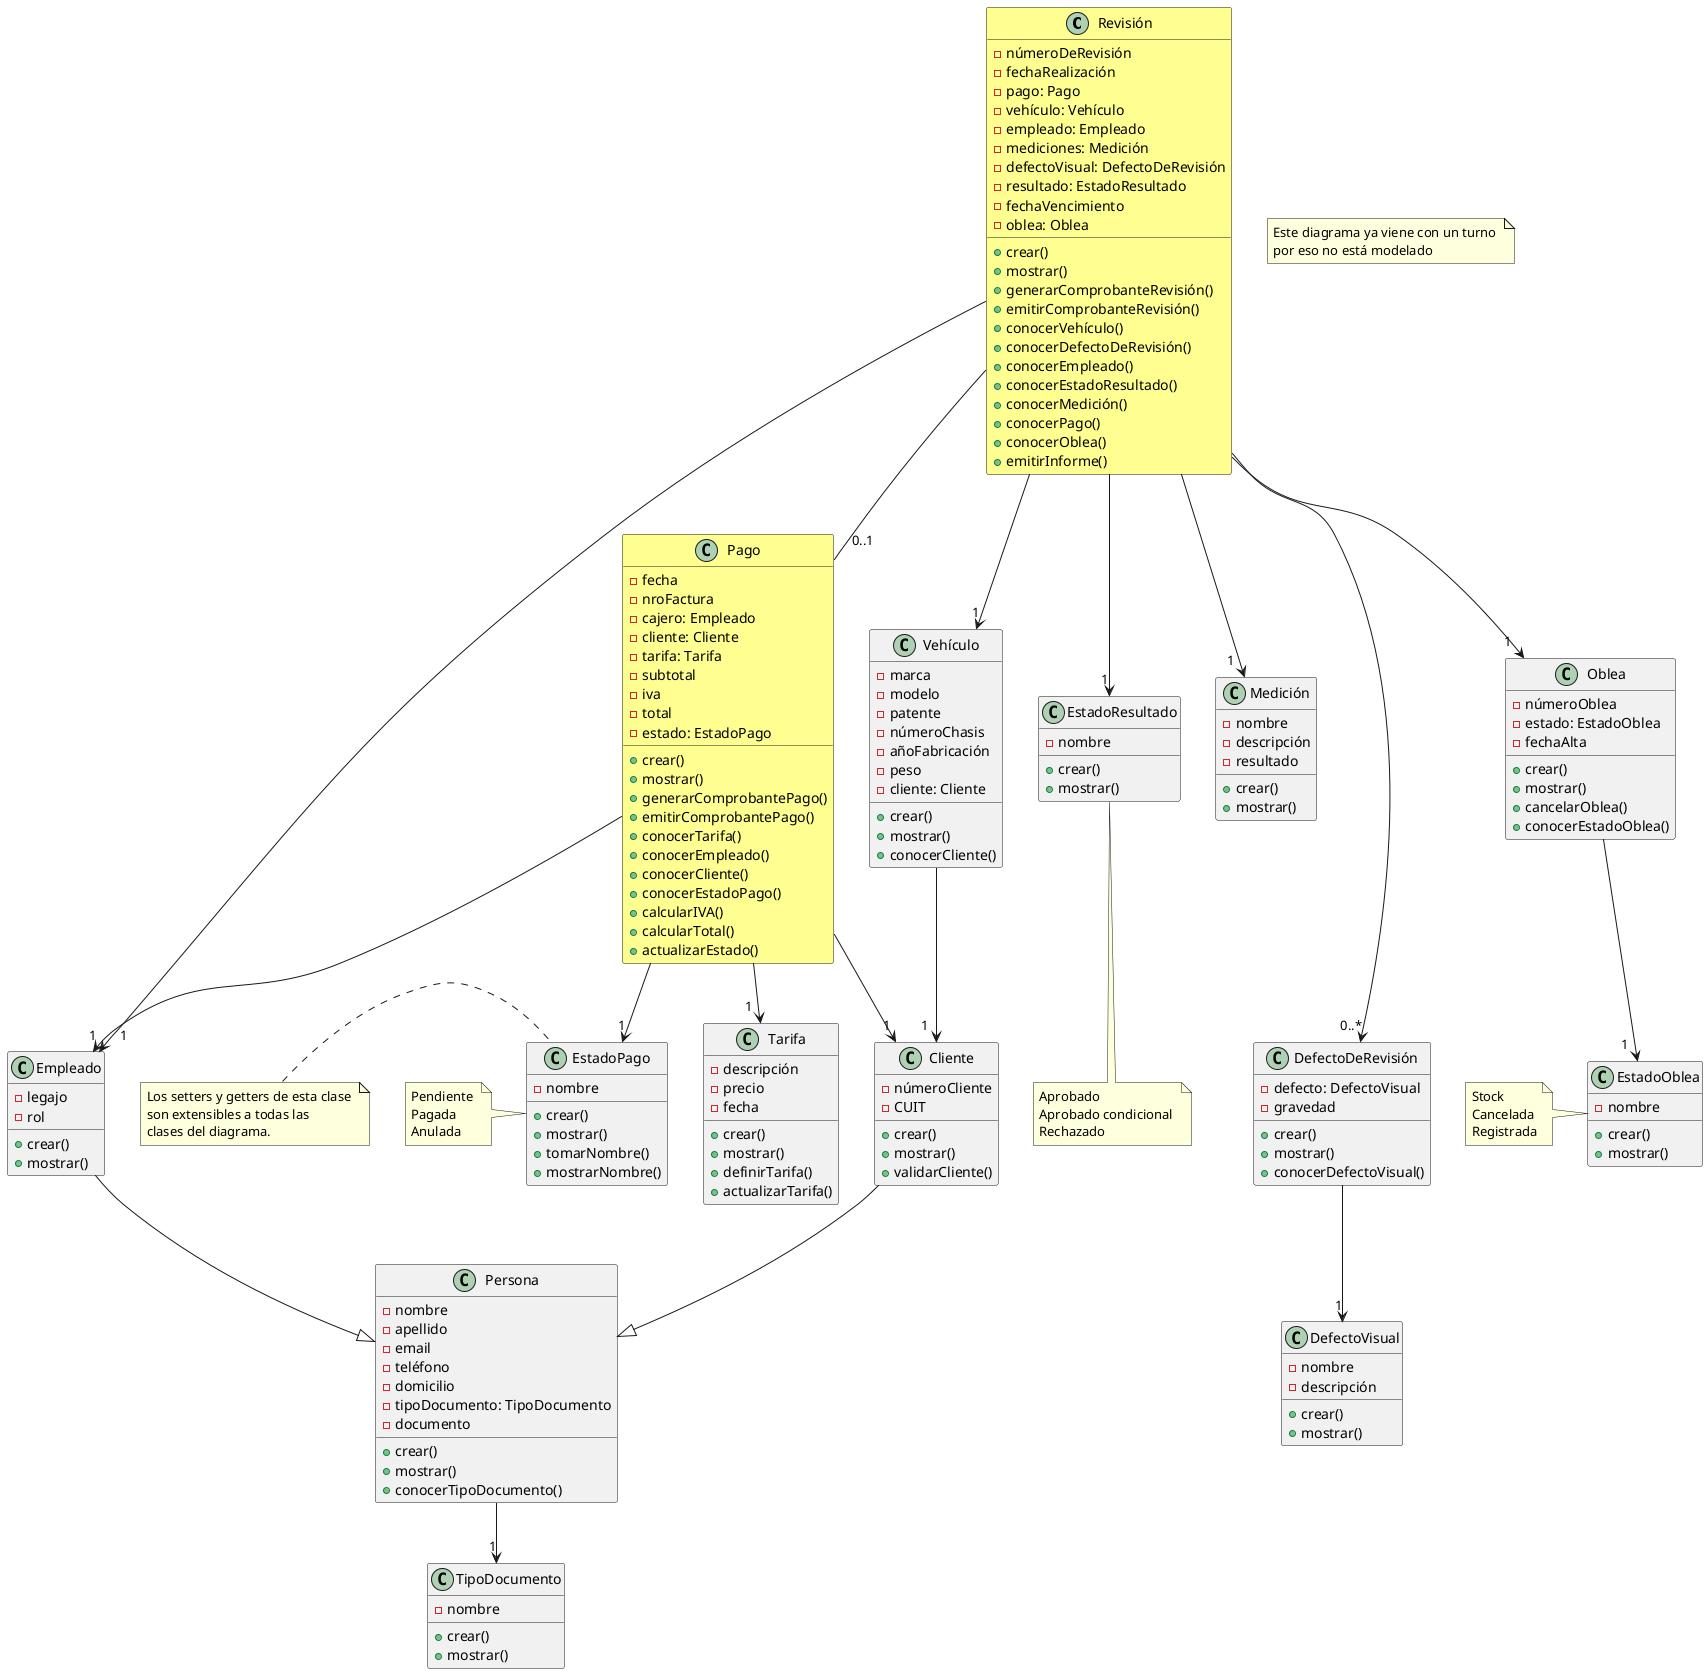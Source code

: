 @startuml Diagrama_de_clases
scale 1
class Revisión #ffff91{
    - númeroDeRevisión
    - fechaRealización
    - pago: Pago
    - vehículo: Vehículo
    - empleado: Empleado
    - mediciones: Medición
    - defectoVisual: DefectoDeRevisión
    - resultado: EstadoResultado
    - fechaVencimiento
    - oblea: Oblea
    + crear()
    + mostrar()
    + generarComprobanteRevisión()
    + emitirComprobanteRevisión()
    + conocerVehículo()
    + conocerDefectoDeRevisión()
    + conocerEmpleado()
    + conocerEstadoResultado()
    + conocerMedición()
    + conocerPago()
    + conocerOblea()
    + emitirInforme()
}

class Pago #ffff91{
    - fecha
    - nroFactura
    - cajero: Empleado
    - cliente: Cliente
    - tarifa: Tarifa
    - subtotal
    - iva
    - total
    - estado: EstadoPago
    + crear()
    + mostrar()
    + generarComprobantePago()
    + emitirComprobantePago()
    + conocerTarifa()
    + conocerEmpleado()
    + conocerCliente()
    + conocerEstadoPago()
    + calcularIVA()
    + calcularTotal()
    + actualizarEstado()
}

class EstadoResultado{
    - nombre
    + crear()
    + mostrar()
}
note bottom of EstadoResultado: Aprobado \nAprobado condicional \nRechazado

class Medición{
    - nombre
    - descripción
    - resultado
    + crear()
    + mostrar()
}

class DefectoDeRevisión{
    - defecto: DefectoVisual
    - gravedad
    + crear()
    + mostrar()
    + conocerDefectoVisual()
}

class DefectoVisual{
    - nombre
    - descripción
    + crear()
    + mostrar()
}

class Vehículo{
    - marca
    - modelo
    - patente
    - númeroChasis
    - añoFabricación
    - peso
    - cliente: Cliente
    + crear()
    + mostrar()
    + conocerCliente()
}

class Empleado{
    - legajo
    - rol
    + crear()
    + mostrar()
}

class Persona{
    - nombre
    - apellido
    - email
    - teléfono
    - domicilio
    - tipoDocumento: TipoDocumento
    - documento
    + crear()
    + mostrar()
    + conocerTipoDocumento()
}

class TipoDocumento{
    - nombre
    + crear()
    + mostrar()
}

class Cliente{
    - númeroCliente
    - CUIT
    + crear()
    + mostrar()
    + validarCliente()
}

class EstadoPago{
    - nombre
    + crear()
    + mostrar()
    + tomarNombre()
    + mostrarNombre()
}

note left of EstadoPago: Los setters y getters de esta clase \nson extensibles a todas las \nclases del diagrama.
note left of EstadoPago: Pendiente \nPagada \nAnulada

class Tarifa{
    - descripción
    - precio
    - fecha
    + crear()
    + mostrar()
    + definirTarifa()
    + actualizarTarifa()
}

class Oblea{
    - númeroOblea
    - estado: EstadoOblea
    - fechaAlta
    + crear()
    + mostrar()
    + cancelarOblea()
    + conocerEstadoOblea()
}

class EstadoOblea{
    - nombre
    + crear()
    + mostrar()
}

note left of EstadoOblea: Stock \nCancelada \nRegistrada

note "Este diagrama ya viene con un turno \npor eso no está modelado" as N1

Revisión ---> "0..*" DefectoDeRevisión
Revisión --> "1  " Medición
Revisión --> "  1" EstadoResultado
Revisión -- "   0..1" Pago  
Revisión --> "    1" Empleado
Revisión --> "1" "Vehículo"
Revisión --> "1  " "Oblea"
DefectoDeRevisión --> "1" DefectoVisual
Pago --> "1  " Tarifa
Pago --> "      1" Empleado
Pago --> "1" EstadoPago
Pago --> "     1" Cliente
Vehículo --> "1  " Cliente
Cliente --|> Persona
Empleado --|>Persona 
Persona --> "1" TipoDocumento
Oblea --> "1  " EstadoOblea

@enduml

@startuml Diagrama_de_casos_de_uso_esenciales
left to right direction
:Gerente: as G
:Supervisor: as S
:Inspector: as I
:Cajero: as C
:Encargado de Recepción: as ER
:DNRA: as DNRA

ER --> (1. Consultar documentación de vehículo)
(1. Consultar documentación de vehículo) ..> (2. Verificar documentación) : <<include>>
(2. Verificar documentación) <-- DNRA 
ER --> (3. Consultar turno)

C --> (4. Registrar inicialización de VTV)
(5. Registrar inicialización de VTV) <.. (. Registrar vehículo) : <<extend>> 
C --> (6. Registrar cobro)
(6. Registrar cobro)
C --> (7. Generar y emitir informe de liquidación)

I --> (8. Registrar mediciones de máquinas)
I --> (9. Consultar mediciones)
I --> (10. Consultar defectos visuales)
I --> (11. Registrar defectos visuales)

S --> (12. Registrar finalización de VTV) 
(12. Registrar finalización de VTV) <.. (13. Registrar consumición de oblea)  : <<extend>>
S --> (14. Registrar cancelación oblea)

G --> (15. Generar y emitir reporte de vehículos que realizaron la VTV en un lapso de tiempo)
G --> (16. Generar y emitir historial de vehículo)
G --> (17. Generar y emitir reporte mensual de cobros)

@enduml

@startuml Diagrama_casos_de_uso_de_soporte
left to right direction
:Encargado de Sistemas: as IT
IT --> (18. Registrar empleado)
IT --> (19. Registrar tarifa)
IT --> (20. Actualizar tarifas)
IT --> (21. Registrar sección)
IT --> (22. Registrar oblea)
@enduml
